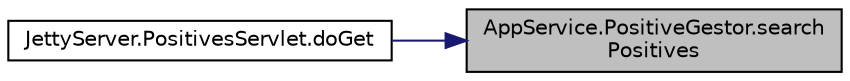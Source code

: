 digraph "AppService.PositiveGestor.searchPositives"
{
 // LATEX_PDF_SIZE
  edge [fontname="Helvetica",fontsize="10",labelfontname="Helvetica",labelfontsize="10"];
  node [fontname="Helvetica",fontsize="10",shape=record];
  rankdir="RL";
  Node1 [label="AppService.PositiveGestor.search\lPositives",height=0.2,width=0.4,color="black", fillcolor="grey75", style="filled", fontcolor="black",tooltip=" "];
  Node1 -> Node2 [dir="back",color="midnightblue",fontsize="10",style="solid",fontname="Helvetica"];
  Node2 [label="JettyServer.PositivesServlet.doGet",height=0.2,width=0.4,color="black", fillcolor="white", style="filled",URL="$class_jetty_server_1_1_positives_servlet.html#a93dee73d81fa336eab434bad30eff999",tooltip=" "];
}
